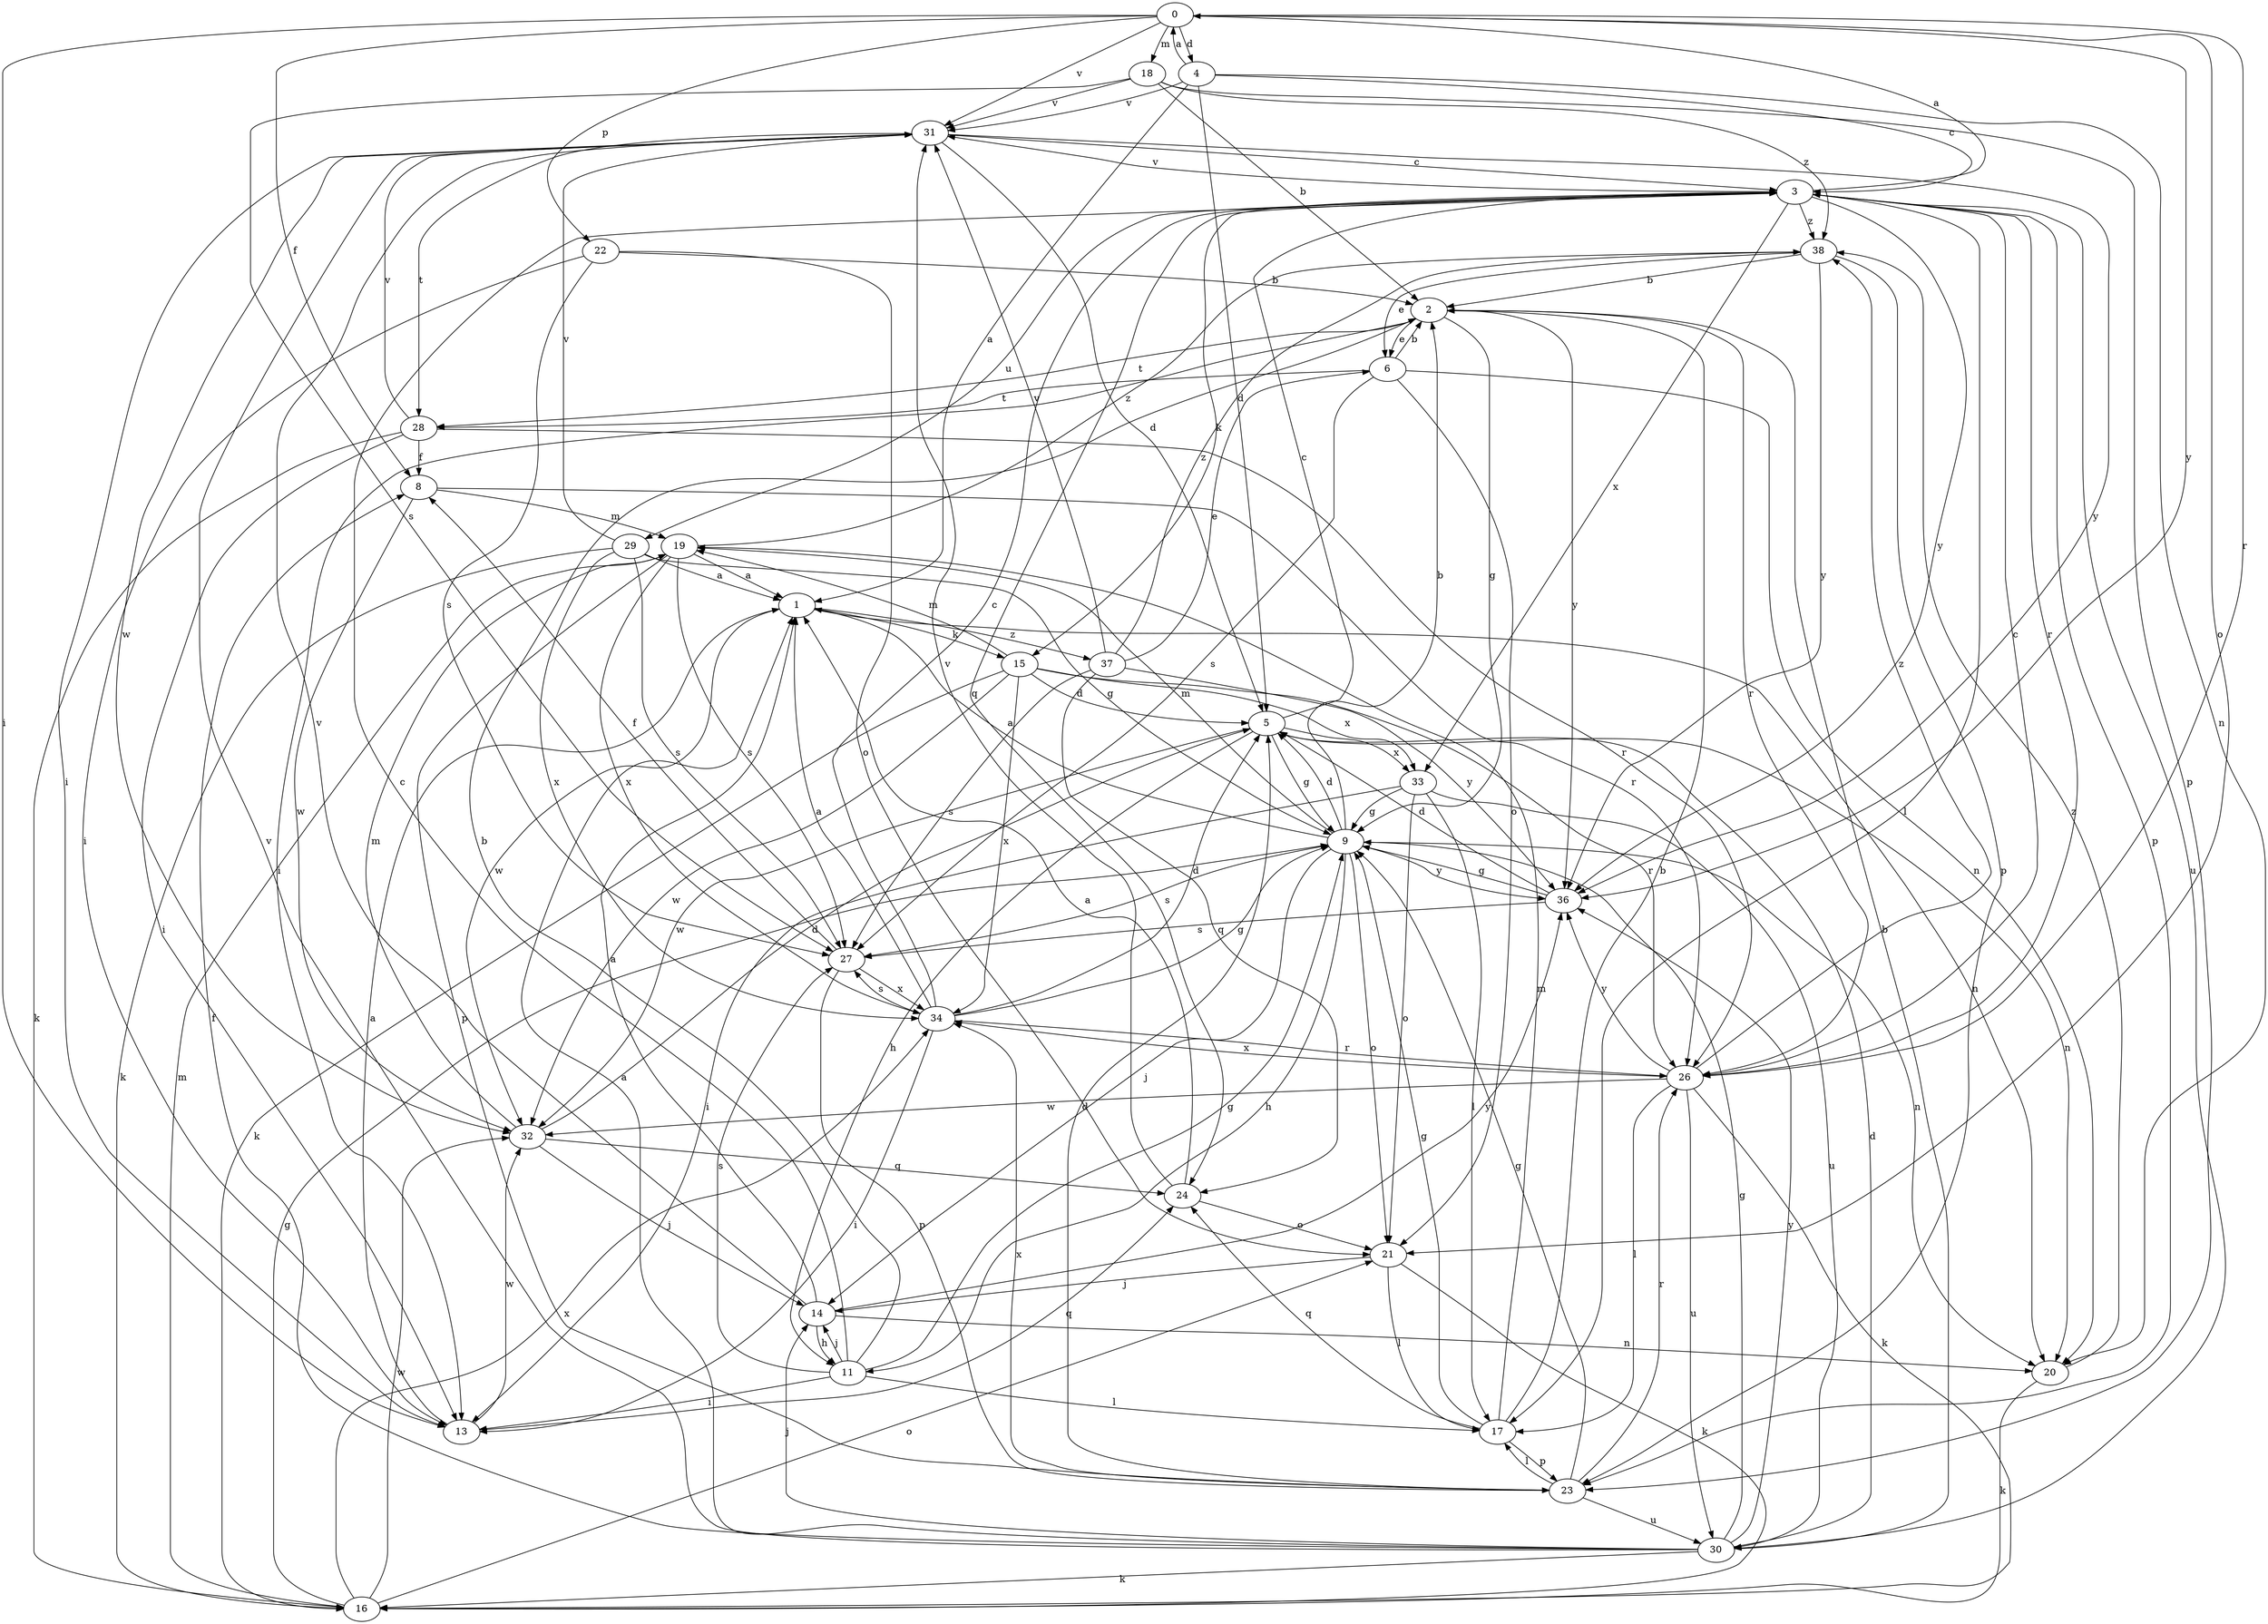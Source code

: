 strict digraph  {
0;
1;
2;
3;
4;
5;
6;
8;
9;
11;
13;
14;
15;
16;
17;
18;
19;
20;
21;
22;
23;
24;
26;
27;
28;
29;
30;
31;
32;
33;
34;
36;
37;
38;
0 -> 4  [label=d];
0 -> 8  [label=f];
0 -> 13  [label=i];
0 -> 18  [label=m];
0 -> 21  [label=o];
0 -> 22  [label=p];
0 -> 26  [label=r];
0 -> 31  [label=v];
0 -> 36  [label=y];
1 -> 15  [label=k];
1 -> 20  [label=n];
1 -> 32  [label=w];
1 -> 37  [label=z];
2 -> 6  [label=e];
2 -> 9  [label=g];
2 -> 13  [label=i];
2 -> 26  [label=r];
2 -> 28  [label=t];
2 -> 36  [label=y];
3 -> 0  [label=a];
3 -> 15  [label=k];
3 -> 17  [label=l];
3 -> 23  [label=p];
3 -> 24  [label=q];
3 -> 26  [label=r];
3 -> 29  [label=u];
3 -> 30  [label=u];
3 -> 31  [label=v];
3 -> 33  [label=x];
3 -> 36  [label=y];
3 -> 38  [label=z];
4 -> 0  [label=a];
4 -> 1  [label=a];
4 -> 3  [label=c];
4 -> 5  [label=d];
4 -> 20  [label=n];
4 -> 31  [label=v];
5 -> 3  [label=c];
5 -> 9  [label=g];
5 -> 11  [label=h];
5 -> 20  [label=n];
5 -> 32  [label=w];
5 -> 33  [label=x];
6 -> 2  [label=b];
6 -> 20  [label=n];
6 -> 21  [label=o];
6 -> 27  [label=s];
6 -> 28  [label=t];
8 -> 19  [label=m];
8 -> 26  [label=r];
8 -> 32  [label=w];
9 -> 1  [label=a];
9 -> 2  [label=b];
9 -> 5  [label=d];
9 -> 11  [label=h];
9 -> 14  [label=j];
9 -> 19  [label=m];
9 -> 20  [label=n];
9 -> 21  [label=o];
9 -> 27  [label=s];
9 -> 36  [label=y];
11 -> 2  [label=b];
11 -> 3  [label=c];
11 -> 9  [label=g];
11 -> 13  [label=i];
11 -> 14  [label=j];
11 -> 17  [label=l];
11 -> 27  [label=s];
13 -> 1  [label=a];
13 -> 24  [label=q];
13 -> 32  [label=w];
14 -> 1  [label=a];
14 -> 11  [label=h];
14 -> 20  [label=n];
14 -> 31  [label=v];
14 -> 36  [label=y];
15 -> 5  [label=d];
15 -> 16  [label=k];
15 -> 19  [label=m];
15 -> 26  [label=r];
15 -> 32  [label=w];
15 -> 33  [label=x];
15 -> 34  [label=x];
16 -> 9  [label=g];
16 -> 19  [label=m];
16 -> 21  [label=o];
16 -> 32  [label=w];
16 -> 34  [label=x];
17 -> 2  [label=b];
17 -> 9  [label=g];
17 -> 19  [label=m];
17 -> 23  [label=p];
17 -> 24  [label=q];
18 -> 2  [label=b];
18 -> 23  [label=p];
18 -> 27  [label=s];
18 -> 31  [label=v];
18 -> 38  [label=z];
19 -> 1  [label=a];
19 -> 23  [label=p];
19 -> 27  [label=s];
19 -> 34  [label=x];
19 -> 38  [label=z];
20 -> 16  [label=k];
20 -> 38  [label=z];
21 -> 14  [label=j];
21 -> 16  [label=k];
21 -> 17  [label=l];
22 -> 2  [label=b];
22 -> 13  [label=i];
22 -> 21  [label=o];
22 -> 27  [label=s];
23 -> 5  [label=d];
23 -> 9  [label=g];
23 -> 17  [label=l];
23 -> 26  [label=r];
23 -> 30  [label=u];
23 -> 34  [label=x];
24 -> 1  [label=a];
24 -> 21  [label=o];
24 -> 31  [label=v];
26 -> 3  [label=c];
26 -> 16  [label=k];
26 -> 17  [label=l];
26 -> 30  [label=u];
26 -> 32  [label=w];
26 -> 34  [label=x];
26 -> 36  [label=y];
26 -> 38  [label=z];
27 -> 8  [label=f];
27 -> 23  [label=p];
27 -> 34  [label=x];
28 -> 8  [label=f];
28 -> 13  [label=i];
28 -> 16  [label=k];
28 -> 26  [label=r];
28 -> 31  [label=v];
29 -> 1  [label=a];
29 -> 9  [label=g];
29 -> 16  [label=k];
29 -> 27  [label=s];
29 -> 31  [label=v];
29 -> 34  [label=x];
30 -> 1  [label=a];
30 -> 2  [label=b];
30 -> 5  [label=d];
30 -> 8  [label=f];
30 -> 9  [label=g];
30 -> 14  [label=j];
30 -> 16  [label=k];
30 -> 31  [label=v];
30 -> 36  [label=y];
31 -> 3  [label=c];
31 -> 5  [label=d];
31 -> 13  [label=i];
31 -> 28  [label=t];
31 -> 32  [label=w];
31 -> 36  [label=y];
32 -> 5  [label=d];
32 -> 14  [label=j];
32 -> 19  [label=m];
32 -> 24  [label=q];
33 -> 9  [label=g];
33 -> 13  [label=i];
33 -> 17  [label=l];
33 -> 21  [label=o];
33 -> 30  [label=u];
34 -> 1  [label=a];
34 -> 3  [label=c];
34 -> 5  [label=d];
34 -> 9  [label=g];
34 -> 13  [label=i];
34 -> 26  [label=r];
34 -> 27  [label=s];
36 -> 5  [label=d];
36 -> 9  [label=g];
36 -> 27  [label=s];
37 -> 6  [label=e];
37 -> 24  [label=q];
37 -> 27  [label=s];
37 -> 31  [label=v];
37 -> 36  [label=y];
37 -> 38  [label=z];
38 -> 2  [label=b];
38 -> 6  [label=e];
38 -> 23  [label=p];
38 -> 36  [label=y];
}
